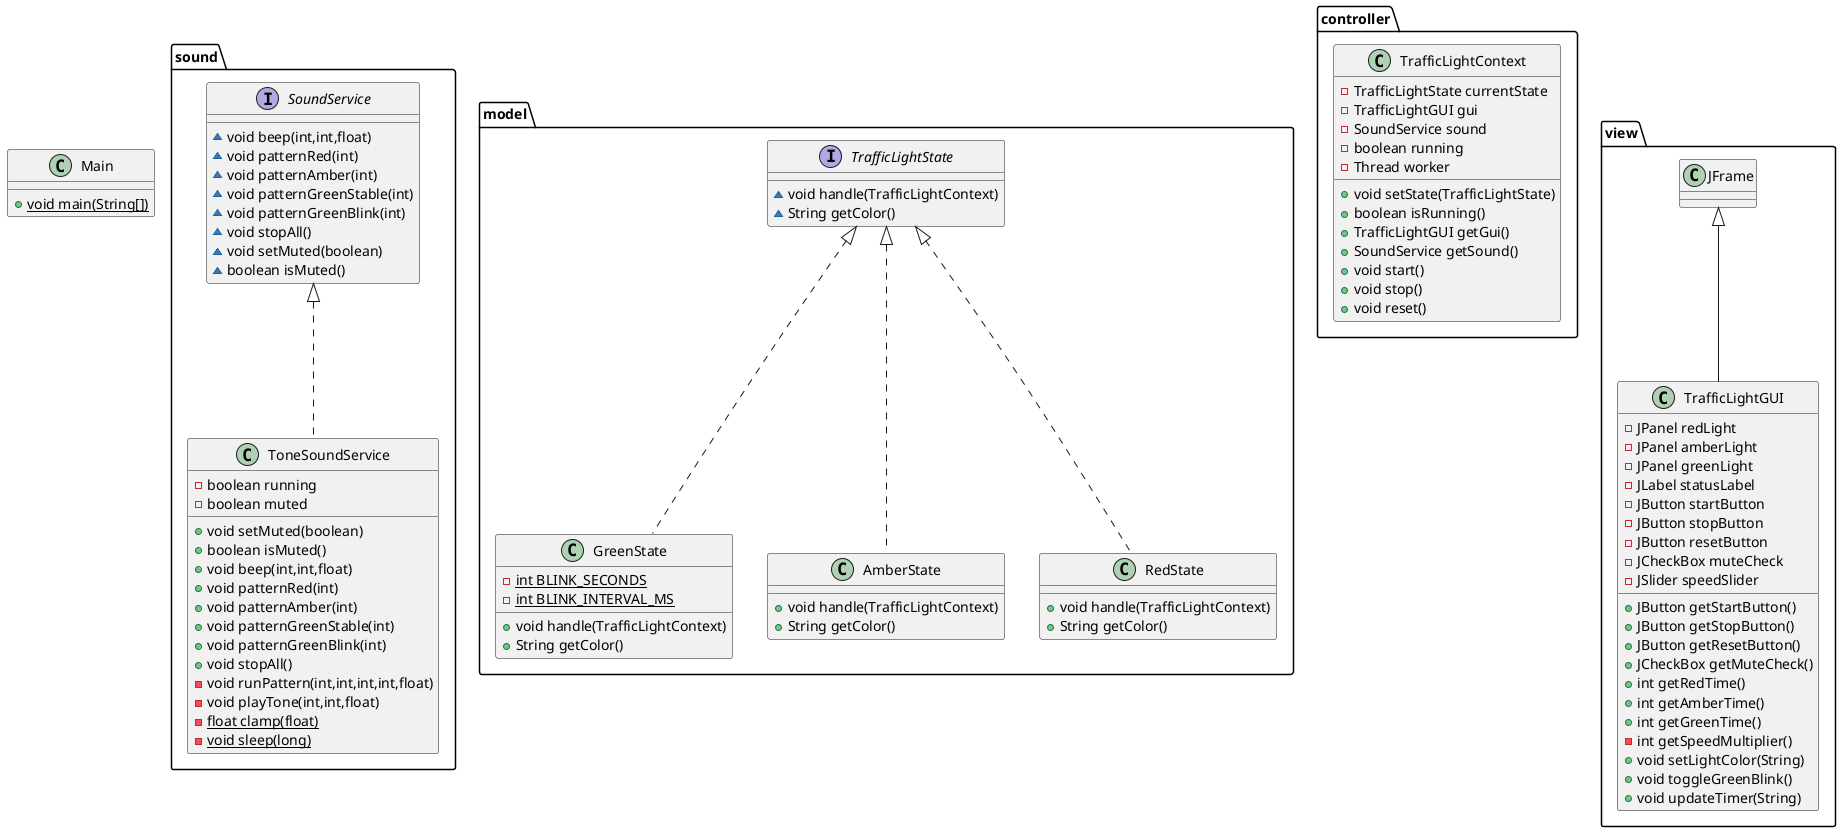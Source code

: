 @startuml
class sound.ToneSoundService {
- boolean running
- boolean muted
+ void setMuted(boolean)
+ boolean isMuted()
+ void beep(int,int,float)
+ void patternRed(int)
+ void patternAmber(int)
+ void patternGreenStable(int)
+ void patternGreenBlink(int)
+ void stopAll()
- void runPattern(int,int,int,int,float)
- void playTone(int,int,float)
- {static} float clamp(float)
- {static} void sleep(long)
}


interface model.TrafficLightState {
~ void handle(TrafficLightContext)
~ String getColor()
}

class model.GreenState {
- {static} int BLINK_SECONDS
- {static} int BLINK_INTERVAL_MS
+ void handle(TrafficLightContext)
+ String getColor()
}


interface sound.SoundService {
~ void beep(int,int,float)
~ void patternRed(int)
~ void patternAmber(int)
~ void patternGreenStable(int)
~ void patternGreenBlink(int)
~ void stopAll()
~ void setMuted(boolean)
~ boolean isMuted()
}

class controller.TrafficLightContext {
- TrafficLightState currentState
- TrafficLightGUI gui
- SoundService sound
- boolean running
- Thread worker
+ void setState(TrafficLightState)
+ boolean isRunning()
+ TrafficLightGUI getGui()
+ SoundService getSound()
+ void start()
+ void stop()
+ void reset()
}


class model.AmberState {
+ void handle(TrafficLightContext)
+ String getColor()
}

class Main {
+ {static} void main(String[])
}

class view.TrafficLightGUI {
- JPanel redLight
- JPanel amberLight
- JPanel greenLight
- JLabel statusLabel
- JButton startButton
- JButton stopButton
- JButton resetButton
- JCheckBox muteCheck
- JSlider speedSlider
+ JButton getStartButton()
+ JButton getStopButton()
+ JButton getResetButton()
+ JCheckBox getMuteCheck()
+ int getRedTime()
+ int getAmberTime()
+ int getGreenTime()
- int getSpeedMultiplier()
+ void setLightColor(String)
+ void toggleGreenBlink()
+ void updateTimer(String)
}


class model.RedState {
+ void handle(TrafficLightContext)
+ String getColor()
}



sound.SoundService <|.. sound.ToneSoundService
model.TrafficLightState <|.. model.GreenState
model.TrafficLightState <|.. model.AmberState
view.JFrame <|-- view.TrafficLightGUI
model.TrafficLightState <|.. model.RedState
@enduml